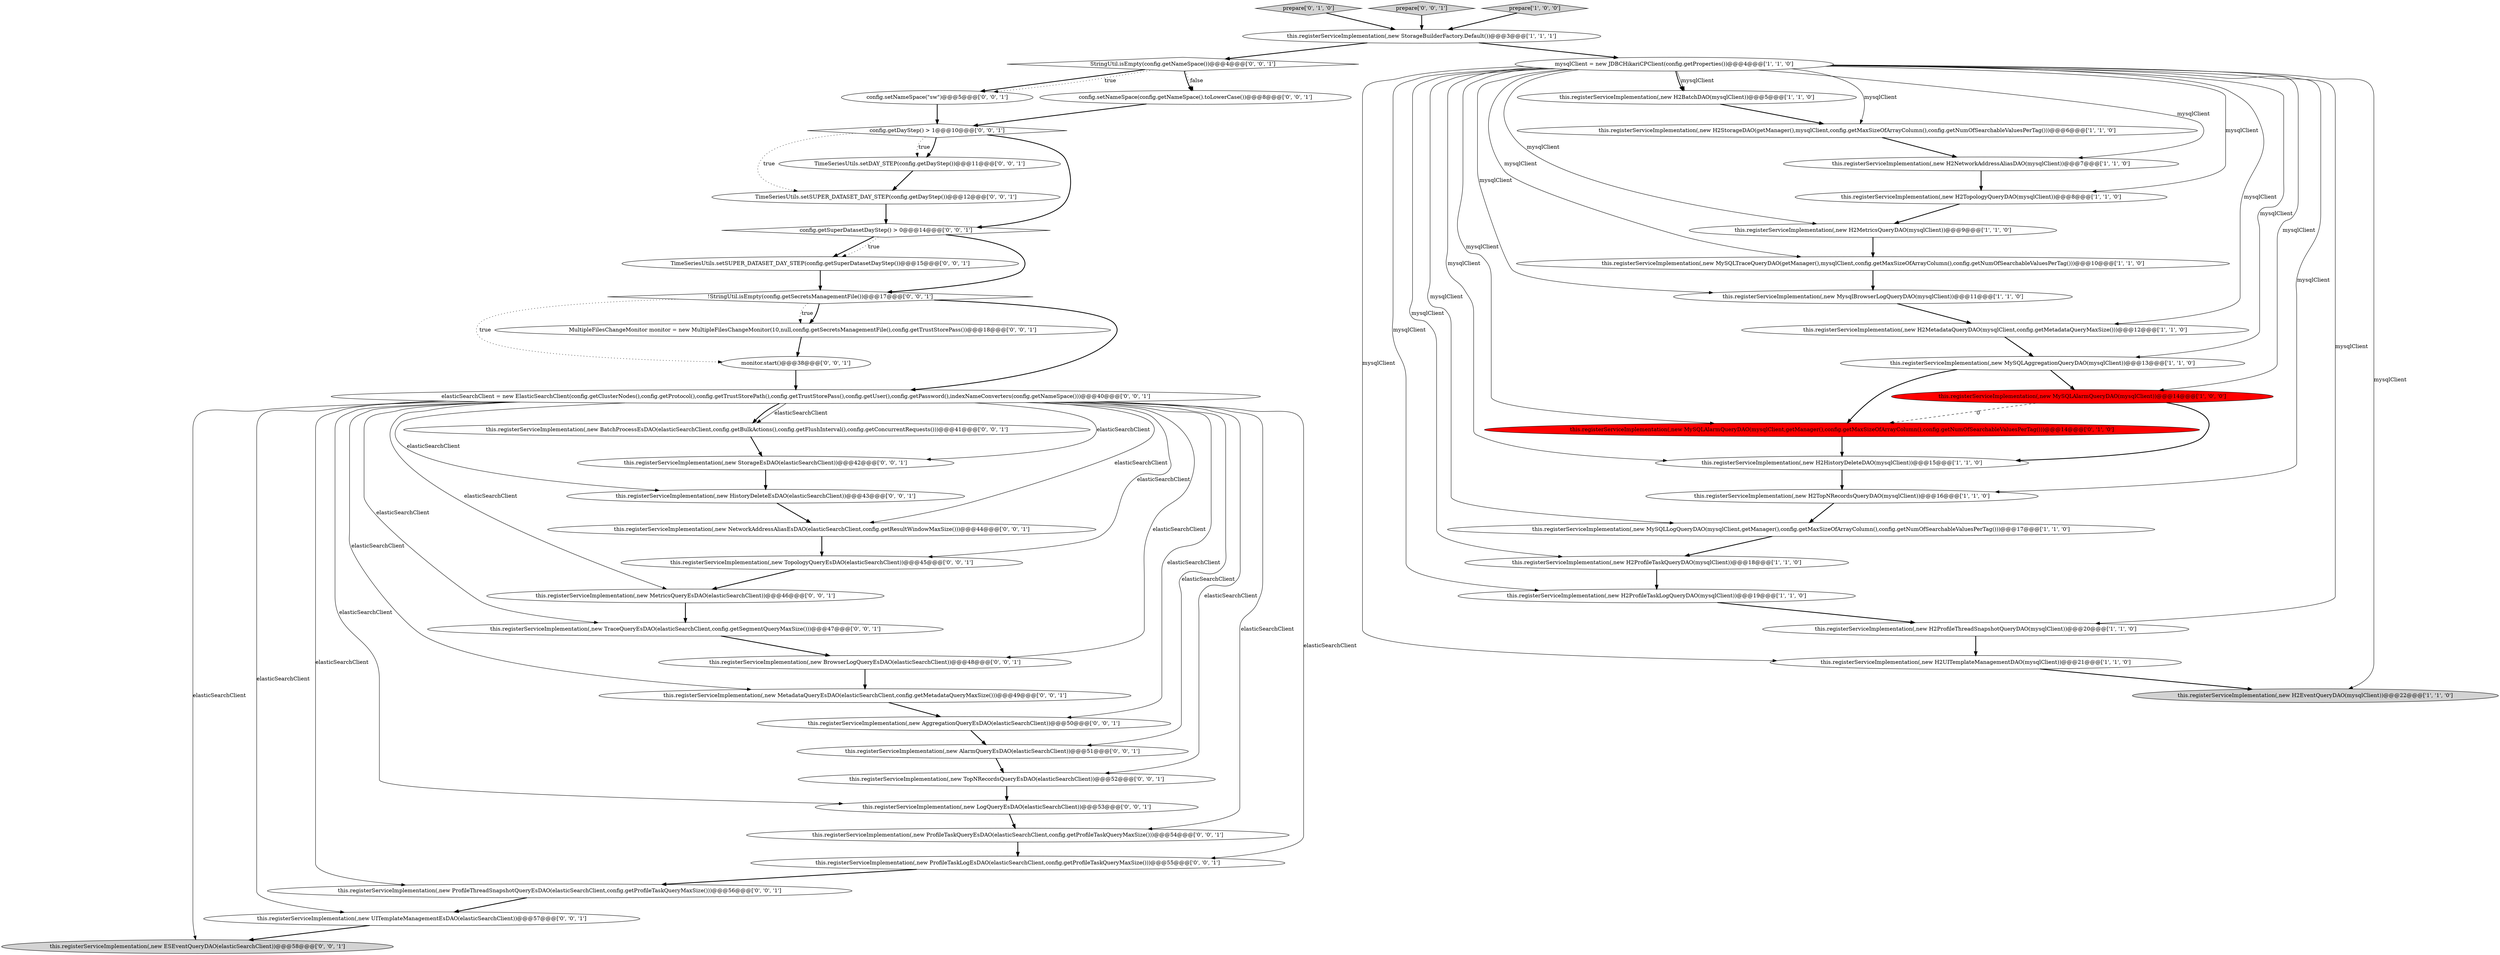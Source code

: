 digraph {
18 [style = filled, label = "this.registerServiceImplementation(,new H2ProfileTaskQueryDAO(mysqlClient))@@@18@@@['1', '1', '0']", fillcolor = white, shape = ellipse image = "AAA0AAABBB1BBB"];
16 [style = filled, label = "this.registerServiceImplementation(,new H2MetadataQueryDAO(mysqlClient,config.getMetadataQueryMaxSize()))@@@12@@@['1', '1', '0']", fillcolor = white, shape = ellipse image = "AAA0AAABBB1BBB"];
36 [style = filled, label = "config.getDayStep() > 1@@@10@@@['0', '0', '1']", fillcolor = white, shape = diamond image = "AAA0AAABBB3BBB"];
20 [style = filled, label = "this.registerServiceImplementation(,new H2HistoryDeleteDAO(mysqlClient))@@@15@@@['1', '1', '0']", fillcolor = white, shape = ellipse image = "AAA0AAABBB1BBB"];
50 [style = filled, label = "config.setNameSpace(config.getNameSpace().toLowerCase())@@@8@@@['0', '0', '1']", fillcolor = white, shape = ellipse image = "AAA0AAABBB3BBB"];
1 [style = filled, label = "this.registerServiceImplementation(,new H2TopologyQueryDAO(mysqlClient))@@@8@@@['1', '1', '0']", fillcolor = white, shape = ellipse image = "AAA0AAABBB1BBB"];
21 [style = filled, label = "this.registerServiceImplementation(,new MySQLAlarmQueryDAO(mysqlClient,getManager(),config.getMaxSizeOfArrayColumn(),config.getNumOfSearchableValuesPerTag()))@@@14@@@['0', '1', '0']", fillcolor = red, shape = ellipse image = "AAA1AAABBB2BBB"];
28 [style = filled, label = "this.registerServiceImplementation(,new HistoryDeleteEsDAO(elasticSearchClient))@@@43@@@['0', '0', '1']", fillcolor = white, shape = ellipse image = "AAA0AAABBB3BBB"];
12 [style = filled, label = "this.registerServiceImplementation(,new H2UITemplateManagementDAO(mysqlClient))@@@21@@@['1', '1', '0']", fillcolor = white, shape = ellipse image = "AAA0AAABBB1BBB"];
13 [style = filled, label = "this.registerServiceImplementation(,new H2ProfileTaskLogQueryDAO(mysqlClient))@@@19@@@['1', '1', '0']", fillcolor = white, shape = ellipse image = "AAA0AAABBB1BBB"];
22 [style = filled, label = "prepare['0', '1', '0']", fillcolor = lightgray, shape = diamond image = "AAA0AAABBB2BBB"];
46 [style = filled, label = "this.registerServiceImplementation(,new StorageEsDAO(elasticSearchClient))@@@42@@@['0', '0', '1']", fillcolor = white, shape = ellipse image = "AAA0AAABBB3BBB"];
5 [style = filled, label = "this.registerServiceImplementation(,new H2BatchDAO(mysqlClient))@@@5@@@['1', '1', '0']", fillcolor = white, shape = ellipse image = "AAA0AAABBB1BBB"];
0 [style = filled, label = "this.registerServiceImplementation(,new MySQLAlarmQueryDAO(mysqlClient))@@@14@@@['1', '0', '0']", fillcolor = red, shape = ellipse image = "AAA1AAABBB1BBB"];
34 [style = filled, label = "this.registerServiceImplementation(,new BatchProcessEsDAO(elasticSearchClient,config.getBulkActions(),config.getFlushInterval(),config.getConcurrentRequests()))@@@41@@@['0', '0', '1']", fillcolor = white, shape = ellipse image = "AAA0AAABBB3BBB"];
47 [style = filled, label = "this.registerServiceImplementation(,new MetadataQueryEsDAO(elasticSearchClient,config.getMetadataQueryMaxSize()))@@@49@@@['0', '0', '1']", fillcolor = white, shape = ellipse image = "AAA0AAABBB3BBB"];
11 [style = filled, label = "this.registerServiceImplementation(,new H2StorageDAO(getManager(),mysqlClient,config.getMaxSizeOfArrayColumn(),config.getNumOfSearchableValuesPerTag()))@@@6@@@['1', '1', '0']", fillcolor = white, shape = ellipse image = "AAA0AAABBB1BBB"];
27 [style = filled, label = "this.registerServiceImplementation(,new ProfileThreadSnapshotQueryEsDAO(elasticSearchClient,config.getProfileTaskQueryMaxSize()))@@@56@@@['0', '0', '1']", fillcolor = white, shape = ellipse image = "AAA0AAABBB3BBB"];
7 [style = filled, label = "this.registerServiceImplementation(,new H2TopNRecordsQueryDAO(mysqlClient))@@@16@@@['1', '1', '0']", fillcolor = white, shape = ellipse image = "AAA0AAABBB1BBB"];
15 [style = filled, label = "this.registerServiceImplementation(,new MySQLAggregationQueryDAO(mysqlClient))@@@13@@@['1', '1', '0']", fillcolor = white, shape = ellipse image = "AAA0AAABBB1BBB"];
40 [style = filled, label = "this.registerServiceImplementation(,new ProfileTaskLogEsDAO(elasticSearchClient,config.getProfileTaskQueryMaxSize()))@@@55@@@['0', '0', '1']", fillcolor = white, shape = ellipse image = "AAA0AAABBB3BBB"];
9 [style = filled, label = "this.registerServiceImplementation(,new MySQLLogQueryDAO(mysqlClient,getManager(),config.getMaxSizeOfArrayColumn(),config.getNumOfSearchableValuesPerTag()))@@@17@@@['1', '1', '0']", fillcolor = white, shape = ellipse image = "AAA0AAABBB1BBB"];
35 [style = filled, label = "this.registerServiceImplementation(,new MetricsQueryEsDAO(elasticSearchClient))@@@46@@@['0', '0', '1']", fillcolor = white, shape = ellipse image = "AAA0AAABBB3BBB"];
37 [style = filled, label = "elasticSearchClient = new ElasticSearchClient(config.getClusterNodes(),config.getProtocol(),config.getTrustStorePath(),config.getTrustStorePass(),config.getUser(),config.getPassword(),indexNameConverters(config.getNameSpace()))@@@40@@@['0', '0', '1']", fillcolor = white, shape = ellipse image = "AAA0AAABBB3BBB"];
44 [style = filled, label = "this.registerServiceImplementation(,new ProfileTaskQueryEsDAO(elasticSearchClient,config.getProfileTaskQueryMaxSize()))@@@54@@@['0', '0', '1']", fillcolor = white, shape = ellipse image = "AAA0AAABBB3BBB"];
38 [style = filled, label = "StringUtil.isEmpty(config.getNameSpace())@@@4@@@['0', '0', '1']", fillcolor = white, shape = diamond image = "AAA0AAABBB3BBB"];
33 [style = filled, label = "config.getSuperDatasetDayStep() > 0@@@14@@@['0', '0', '1']", fillcolor = white, shape = diamond image = "AAA0AAABBB3BBB"];
49 [style = filled, label = "TimeSeriesUtils.setDAY_STEP(config.getDayStep())@@@11@@@['0', '0', '1']", fillcolor = white, shape = ellipse image = "AAA0AAABBB3BBB"];
51 [style = filled, label = "prepare['0', '0', '1']", fillcolor = lightgray, shape = diamond image = "AAA0AAABBB3BBB"];
25 [style = filled, label = "TimeSeriesUtils.setSUPER_DATASET_DAY_STEP(config.getSuperDatasetDayStep())@@@15@@@['0', '0', '1']", fillcolor = white, shape = ellipse image = "AAA0AAABBB3BBB"];
2 [style = filled, label = "this.registerServiceImplementation(,new MysqlBrowserLogQueryDAO(mysqlClient))@@@11@@@['1', '1', '0']", fillcolor = white, shape = ellipse image = "AAA0AAABBB1BBB"];
8 [style = filled, label = "this.registerServiceImplementation(,new H2EventQueryDAO(mysqlClient))@@@22@@@['1', '1', '0']", fillcolor = lightgray, shape = ellipse image = "AAA0AAABBB1BBB"];
41 [style = filled, label = "this.registerServiceImplementation(,new UITemplateManagementEsDAO(elasticSearchClient))@@@57@@@['0', '0', '1']", fillcolor = white, shape = ellipse image = "AAA0AAABBB3BBB"];
30 [style = filled, label = "this.registerServiceImplementation(,new LogQueryEsDAO(elasticSearchClient))@@@53@@@['0', '0', '1']", fillcolor = white, shape = ellipse image = "AAA0AAABBB3BBB"];
17 [style = filled, label = "this.registerServiceImplementation(,new H2NetworkAddressAliasDAO(mysqlClient))@@@7@@@['1', '1', '0']", fillcolor = white, shape = ellipse image = "AAA0AAABBB1BBB"];
26 [style = filled, label = "MultipleFilesChangeMonitor monitor = new MultipleFilesChangeMonitor(10,null,config.getSecretsManagementFile(),config.getTrustStorePass())@@@18@@@['0', '0', '1']", fillcolor = white, shape = ellipse image = "AAA0AAABBB3BBB"];
4 [style = filled, label = "this.registerServiceImplementation(,new StorageBuilderFactory.Default())@@@3@@@['1', '1', '1']", fillcolor = white, shape = ellipse image = "AAA0AAABBB1BBB"];
32 [style = filled, label = "this.registerServiceImplementation(,new TopNRecordsQueryEsDAO(elasticSearchClient))@@@52@@@['0', '0', '1']", fillcolor = white, shape = ellipse image = "AAA0AAABBB3BBB"];
42 [style = filled, label = "this.registerServiceImplementation(,new NetworkAddressAliasEsDAO(elasticSearchClient,config.getResultWindowMaxSize()))@@@44@@@['0', '0', '1']", fillcolor = white, shape = ellipse image = "AAA0AAABBB3BBB"];
14 [style = filled, label = "this.registerServiceImplementation(,new H2MetricsQueryDAO(mysqlClient))@@@9@@@['1', '1', '0']", fillcolor = white, shape = ellipse image = "AAA0AAABBB1BBB"];
19 [style = filled, label = "mysqlClient = new JDBCHikariCPClient(config.getProperties())@@@4@@@['1', '1', '0']", fillcolor = white, shape = ellipse image = "AAA0AAABBB1BBB"];
23 [style = filled, label = "!StringUtil.isEmpty(config.getSecretsManagementFile())@@@17@@@['0', '0', '1']", fillcolor = white, shape = diamond image = "AAA0AAABBB3BBB"];
24 [style = filled, label = "TimeSeriesUtils.setSUPER_DATASET_DAY_STEP(config.getDayStep())@@@12@@@['0', '0', '1']", fillcolor = white, shape = ellipse image = "AAA0AAABBB3BBB"];
6 [style = filled, label = "this.registerServiceImplementation(,new MySQLTraceQueryDAO(getManager(),mysqlClient,config.getMaxSizeOfArrayColumn(),config.getNumOfSearchableValuesPerTag()))@@@10@@@['1', '1', '0']", fillcolor = white, shape = ellipse image = "AAA0AAABBB1BBB"];
39 [style = filled, label = "this.registerServiceImplementation(,new AggregationQueryEsDAO(elasticSearchClient))@@@50@@@['0', '0', '1']", fillcolor = white, shape = ellipse image = "AAA0AAABBB3BBB"];
52 [style = filled, label = "this.registerServiceImplementation(,new AlarmQueryEsDAO(elasticSearchClient))@@@51@@@['0', '0', '1']", fillcolor = white, shape = ellipse image = "AAA0AAABBB3BBB"];
48 [style = filled, label = "this.registerServiceImplementation(,new TopologyQueryEsDAO(elasticSearchClient))@@@45@@@['0', '0', '1']", fillcolor = white, shape = ellipse image = "AAA0AAABBB3BBB"];
10 [style = filled, label = "this.registerServiceImplementation(,new H2ProfileThreadSnapshotQueryDAO(mysqlClient))@@@20@@@['1', '1', '0']", fillcolor = white, shape = ellipse image = "AAA0AAABBB1BBB"];
31 [style = filled, label = "monitor.start()@@@38@@@['0', '0', '1']", fillcolor = white, shape = ellipse image = "AAA0AAABBB3BBB"];
43 [style = filled, label = "this.registerServiceImplementation(,new TraceQueryEsDAO(elasticSearchClient,config.getSegmentQueryMaxSize()))@@@47@@@['0', '0', '1']", fillcolor = white, shape = ellipse image = "AAA0AAABBB3BBB"];
45 [style = filled, label = "this.registerServiceImplementation(,new BrowserLogQueryEsDAO(elasticSearchClient))@@@48@@@['0', '0', '1']", fillcolor = white, shape = ellipse image = "AAA0AAABBB3BBB"];
29 [style = filled, label = "config.setNameSpace(\"sw\")@@@5@@@['0', '0', '1']", fillcolor = white, shape = ellipse image = "AAA0AAABBB3BBB"];
53 [style = filled, label = "this.registerServiceImplementation(,new ESEventQueryDAO(elasticSearchClient))@@@58@@@['0', '0', '1']", fillcolor = lightgray, shape = ellipse image = "AAA0AAABBB3BBB"];
3 [style = filled, label = "prepare['1', '0', '0']", fillcolor = lightgray, shape = diamond image = "AAA0AAABBB1BBB"];
31->37 [style = bold, label=""];
34->46 [style = bold, label=""];
15->21 [style = bold, label=""];
19->2 [style = solid, label="mysqlClient"];
42->48 [style = bold, label=""];
48->35 [style = bold, label=""];
19->15 [style = solid, label="mysqlClient"];
35->43 [style = bold, label=""];
37->53 [style = solid, label="elasticSearchClient"];
19->17 [style = solid, label="mysqlClient"];
36->33 [style = bold, label=""];
3->4 [style = bold, label=""];
37->45 [style = solid, label="elasticSearchClient"];
22->4 [style = bold, label=""];
7->9 [style = bold, label=""];
19->5 [style = bold, label=""];
38->50 [style = bold, label=""];
49->24 [style = bold, label=""];
33->25 [style = bold, label=""];
10->12 [style = bold, label=""];
19->20 [style = solid, label="mysqlClient"];
15->0 [style = bold, label=""];
28->42 [style = bold, label=""];
36->24 [style = dotted, label="true"];
19->13 [style = solid, label="mysqlClient"];
19->8 [style = solid, label="mysqlClient"];
2->16 [style = bold, label=""];
29->36 [style = bold, label=""];
37->34 [style = solid, label="elasticSearchClient"];
4->38 [style = bold, label=""];
19->16 [style = solid, label="mysqlClient"];
37->41 [style = solid, label="elasticSearchClient"];
4->19 [style = bold, label=""];
37->43 [style = solid, label="elasticSearchClient"];
19->12 [style = solid, label="mysqlClient"];
47->39 [style = bold, label=""];
43->45 [style = bold, label=""];
6->2 [style = bold, label=""];
33->23 [style = bold, label=""];
41->53 [style = bold, label=""];
39->52 [style = bold, label=""];
23->37 [style = bold, label=""];
19->5 [style = solid, label="mysqlClient"];
36->49 [style = bold, label=""];
11->17 [style = bold, label=""];
0->20 [style = bold, label=""];
5->11 [style = bold, label=""];
20->7 [style = bold, label=""];
14->6 [style = bold, label=""];
30->44 [style = bold, label=""];
37->47 [style = solid, label="elasticSearchClient"];
13->10 [style = bold, label=""];
17->1 [style = bold, label=""];
51->4 [style = bold, label=""];
46->28 [style = bold, label=""];
38->50 [style = dotted, label="false"];
19->7 [style = solid, label="mysqlClient"];
37->48 [style = solid, label="elasticSearchClient"];
19->14 [style = solid, label="mysqlClient"];
32->30 [style = bold, label=""];
36->49 [style = dotted, label="true"];
24->33 [style = bold, label=""];
37->42 [style = solid, label="elasticSearchClient"];
33->25 [style = dotted, label="true"];
26->31 [style = bold, label=""];
9->18 [style = bold, label=""];
12->8 [style = bold, label=""];
40->27 [style = bold, label=""];
19->10 [style = solid, label="mysqlClient"];
19->1 [style = solid, label="mysqlClient"];
19->0 [style = solid, label="mysqlClient"];
37->40 [style = solid, label="elasticSearchClient"];
37->46 [style = solid, label="elasticSearchClient"];
37->35 [style = solid, label="elasticSearchClient"];
19->21 [style = solid, label="mysqlClient"];
16->15 [style = bold, label=""];
37->39 [style = solid, label="elasticSearchClient"];
37->44 [style = solid, label="elasticSearchClient"];
25->23 [style = bold, label=""];
38->29 [style = bold, label=""];
23->26 [style = bold, label=""];
44->40 [style = bold, label=""];
37->52 [style = solid, label="elasticSearchClient"];
19->9 [style = solid, label="mysqlClient"];
19->6 [style = solid, label="mysqlClient"];
37->32 [style = solid, label="elasticSearchClient"];
23->26 [style = dotted, label="true"];
21->20 [style = bold, label=""];
52->32 [style = bold, label=""];
19->18 [style = solid, label="mysqlClient"];
0->21 [style = dashed, label="0"];
50->36 [style = bold, label=""];
37->34 [style = bold, label=""];
27->41 [style = bold, label=""];
18->13 [style = bold, label=""];
45->47 [style = bold, label=""];
1->14 [style = bold, label=""];
37->28 [style = solid, label="elasticSearchClient"];
37->30 [style = solid, label="elasticSearchClient"];
38->29 [style = dotted, label="true"];
19->11 [style = solid, label="mysqlClient"];
23->31 [style = dotted, label="true"];
37->27 [style = solid, label="elasticSearchClient"];
}
